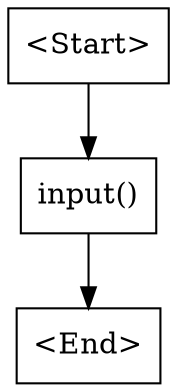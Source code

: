 digraph G {
    N0 [label = "<Start>", shape = box]
    N1 [label = "input()", shape = box]
    N2 [label = "<End>", shape = box]
    N0 -> N1 [label = ""]
    N1 -> N2 [label = ""]
}

